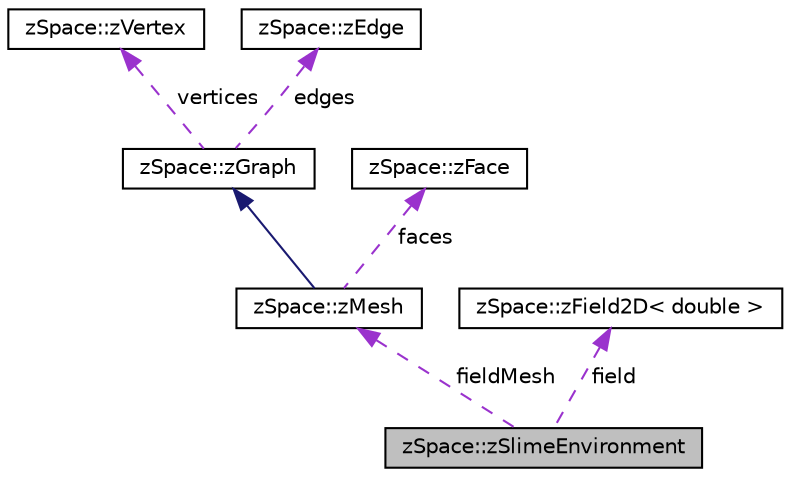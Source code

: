 digraph "zSpace::zSlimeEnvironment"
{
 // LATEX_PDF_SIZE
  edge [fontname="Helvetica",fontsize="10",labelfontname="Helvetica",labelfontsize="10"];
  node [fontname="Helvetica",fontsize="10",shape=record];
  Node1 [label="zSpace::zSlimeEnvironment",height=0.2,width=0.4,color="black", fillcolor="grey75", style="filled", fontcolor="black",tooltip="A slime environment class."];
  Node2 -> Node1 [dir="back",color="darkorchid3",fontsize="10",style="dashed",label=" fieldMesh" ,fontname="Helvetica"];
  Node2 [label="zSpace::zMesh",height=0.2,width=0.4,color="black", fillcolor="white", style="filled",URL="$classz_space_1_1z_mesh.html",tooltip="A half edge mesh class."];
  Node3 -> Node2 [dir="back",color="midnightblue",fontsize="10",style="solid",fontname="Helvetica"];
  Node3 [label="zSpace::zGraph",height=0.2,width=0.4,color="black", fillcolor="white", style="filled",URL="$classz_space_1_1z_graph.html",tooltip="A half edge graph class."];
  Node4 -> Node3 [dir="back",color="darkorchid3",fontsize="10",style="dashed",label=" vertices" ,fontname="Helvetica"];
  Node4 [label="zSpace::zVertex",height=0.2,width=0.4,color="black", fillcolor="white", style="filled",URL="$classz_space_1_1z_vertex.html",tooltip="A vertex class to hold vertex information of a half-edge data structure."];
  Node5 -> Node3 [dir="back",color="darkorchid3",fontsize="10",style="dashed",label=" edges" ,fontname="Helvetica"];
  Node5 [label="zSpace::zEdge",height=0.2,width=0.4,color="black", fillcolor="white", style="filled",URL="$classz_space_1_1z_edge.html",tooltip="An edge class to hold edge information of a half-edge data structure."];
  Node6 -> Node2 [dir="back",color="darkorchid3",fontsize="10",style="dashed",label=" faces" ,fontname="Helvetica"];
  Node6 [label="zSpace::zFace",height=0.2,width=0.4,color="black", fillcolor="white", style="filled",URL="$classz_space_1_1z_face.html",tooltip="A face class to hold polygonal information of a half-edge data structure."];
  Node7 -> Node1 [dir="back",color="darkorchid3",fontsize="10",style="dashed",label=" field" ,fontname="Helvetica"];
  Node7 [label="zSpace::zField2D\< double \>",height=0.2,width=0.4,color="black", fillcolor="white", style="filled",URL="$classz_space_1_1z_field2_d.html",tooltip=" "];
}
